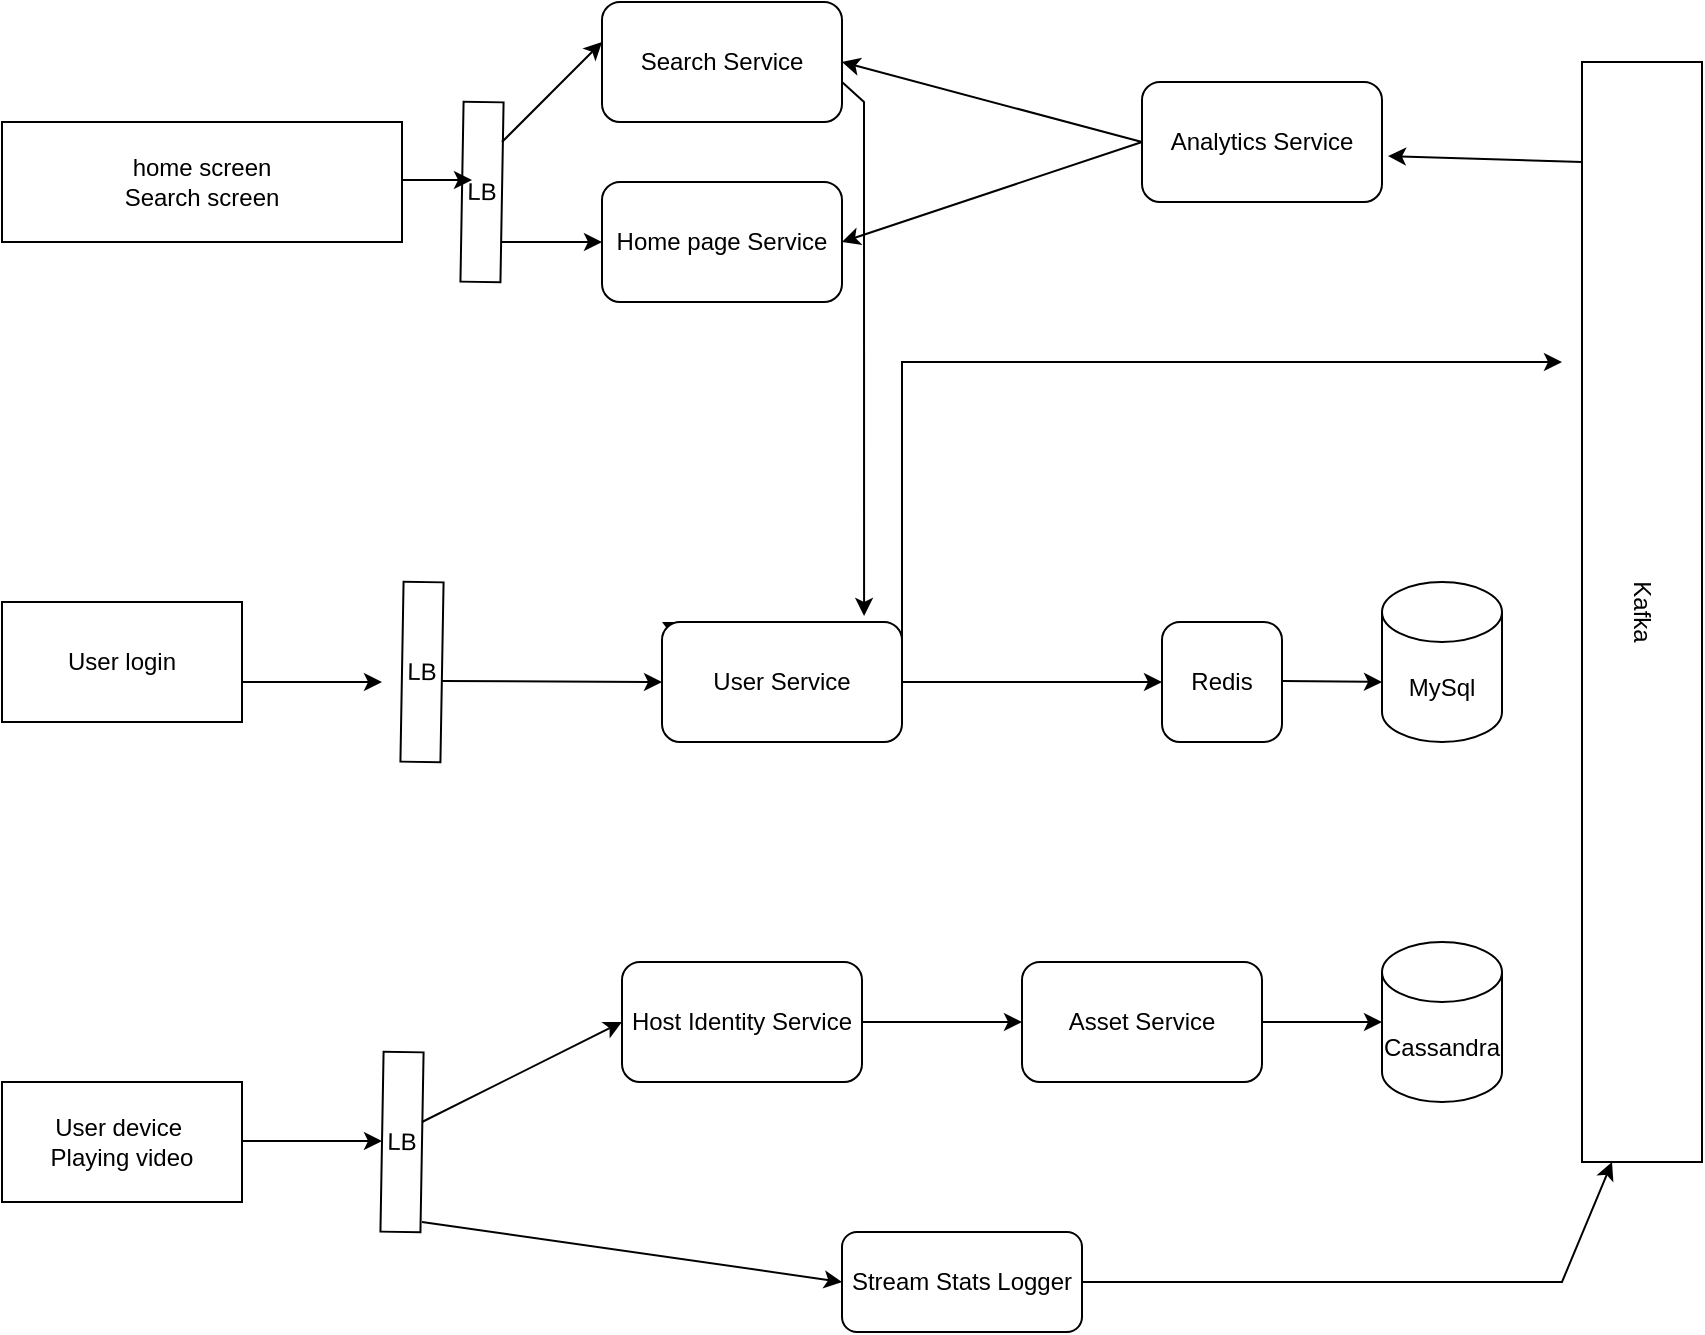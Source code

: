 <mxfile version="28.2.7">
  <diagram name="Page-1" id="ABiX7f4j8d2cATZOhZH7">
    <mxGraphModel dx="1426" dy="743" grid="1" gridSize="10" guides="1" tooltips="1" connect="1" arrows="1" fold="1" page="1" pageScale="1" pageWidth="850" pageHeight="1100" math="0" shadow="0">
      <root>
        <mxCell id="0" />
        <mxCell id="1" parent="0" />
        <mxCell id="foDWhS1sR1QHJlWw3vRa-1" value="home screen&lt;div&gt;Search screen&lt;/div&gt;" style="rounded=0;whiteSpace=wrap;html=1;" vertex="1" parent="1">
          <mxGeometry y="120" width="200" height="60" as="geometry" />
        </mxCell>
        <mxCell id="foDWhS1sR1QHJlWw3vRa-2" value="User login" style="rounded=0;whiteSpace=wrap;html=1;" vertex="1" parent="1">
          <mxGeometry y="360" width="120" height="60" as="geometry" />
        </mxCell>
        <mxCell id="foDWhS1sR1QHJlWw3vRa-3" value="User device&amp;nbsp;&lt;div&gt;Playing video&lt;/div&gt;" style="rounded=0;whiteSpace=wrap;html=1;" vertex="1" parent="1">
          <mxGeometry y="600" width="120" height="60" as="geometry" />
        </mxCell>
        <mxCell id="foDWhS1sR1QHJlWw3vRa-4" value="Search Service" style="rounded=1;whiteSpace=wrap;html=1;" vertex="1" parent="1">
          <mxGeometry x="300" y="60" width="120" height="60" as="geometry" />
        </mxCell>
        <mxCell id="foDWhS1sR1QHJlWw3vRa-5" value="Home page Service" style="rounded=1;whiteSpace=wrap;html=1;" vertex="1" parent="1">
          <mxGeometry x="300" y="150" width="120" height="60" as="geometry" />
        </mxCell>
        <mxCell id="foDWhS1sR1QHJlWw3vRa-7" value="MySql" style="shape=cylinder3;whiteSpace=wrap;html=1;boundedLbl=1;backgroundOutline=1;size=15;" vertex="1" parent="1">
          <mxGeometry x="690" y="350" width="60" height="80" as="geometry" />
        </mxCell>
        <mxCell id="foDWhS1sR1QHJlWw3vRa-8" value="LB" style="rounded=0;whiteSpace=wrap;html=1;rotation=1;direction=south;" vertex="1" parent="1">
          <mxGeometry x="200" y="350" width="20" height="90" as="geometry" />
        </mxCell>
        <mxCell id="foDWhS1sR1QHJlWw3vRa-10" value="LB" style="rounded=0;whiteSpace=wrap;html=1;rotation=1;direction=south;" vertex="1" parent="1">
          <mxGeometry x="230.004" y="109.998" width="20" height="90" as="geometry" />
        </mxCell>
        <mxCell id="foDWhS1sR1QHJlWw3vRa-11" value="LB" style="rounded=0;whiteSpace=wrap;html=1;rotation=1;direction=south;" vertex="1" parent="1">
          <mxGeometry x="190.004" y="584.998" width="20" height="90" as="geometry" />
        </mxCell>
        <mxCell id="foDWhS1sR1QHJlWw3vRa-12" value="" style="endArrow=classic;html=1;rounded=0;" edge="1" parent="1">
          <mxGeometry width="50" height="50" relative="1" as="geometry">
            <mxPoint x="120" y="400" as="sourcePoint" />
            <mxPoint x="190" y="400" as="targetPoint" />
          </mxGeometry>
        </mxCell>
        <mxCell id="foDWhS1sR1QHJlWw3vRa-13" value="" style="endArrow=classic;html=1;rounded=0;" edge="1" parent="1">
          <mxGeometry width="50" height="50" relative="1" as="geometry">
            <mxPoint x="200" y="149" as="sourcePoint" />
            <mxPoint x="235" y="149" as="targetPoint" />
          </mxGeometry>
        </mxCell>
        <mxCell id="foDWhS1sR1QHJlWw3vRa-14" value="" style="endArrow=classic;html=1;rounded=0;" edge="1" parent="1" source="foDWhS1sR1QHJlWw3vRa-6">
          <mxGeometry width="50" height="50" relative="1" as="geometry">
            <mxPoint x="370" y="390" as="sourcePoint" />
            <mxPoint x="440" y="390" as="targetPoint" />
          </mxGeometry>
        </mxCell>
        <mxCell id="foDWhS1sR1QHJlWw3vRa-15" value="" style="endArrow=classic;html=1;rounded=0;" edge="1" parent="1" target="foDWhS1sR1QHJlWw3vRa-6">
          <mxGeometry width="50" height="50" relative="1" as="geometry">
            <mxPoint x="370" y="390" as="sourcePoint" />
            <mxPoint x="440" y="390" as="targetPoint" />
          </mxGeometry>
        </mxCell>
        <mxCell id="foDWhS1sR1QHJlWw3vRa-6" value="User Service" style="rounded=1;whiteSpace=wrap;html=1;" vertex="1" parent="1">
          <mxGeometry x="330" y="370" width="120" height="60" as="geometry" />
        </mxCell>
        <mxCell id="foDWhS1sR1QHJlWw3vRa-16" value="" style="endArrow=classic;html=1;rounded=0;" edge="1" parent="1">
          <mxGeometry width="50" height="50" relative="1" as="geometry">
            <mxPoint x="120" y="629.5" as="sourcePoint" />
            <mxPoint x="190" y="629.5" as="targetPoint" />
          </mxGeometry>
        </mxCell>
        <mxCell id="foDWhS1sR1QHJlWw3vRa-17" value="Redis" style="rounded=1;whiteSpace=wrap;html=1;" vertex="1" parent="1">
          <mxGeometry x="580" y="370" width="60" height="60" as="geometry" />
        </mxCell>
        <mxCell id="foDWhS1sR1QHJlWw3vRa-18" value="" style="endArrow=classic;html=1;rounded=0;exitX=1;exitY=0.5;exitDx=0;exitDy=0;" edge="1" parent="1" source="foDWhS1sR1QHJlWw3vRa-6">
          <mxGeometry width="50" height="50" relative="1" as="geometry">
            <mxPoint x="510" y="400" as="sourcePoint" />
            <mxPoint x="580" y="400" as="targetPoint" />
          </mxGeometry>
        </mxCell>
        <mxCell id="foDWhS1sR1QHJlWw3vRa-19" value="" style="endArrow=classic;html=1;rounded=0;" edge="1" parent="1">
          <mxGeometry width="50" height="50" relative="1" as="geometry">
            <mxPoint x="640" y="399.5" as="sourcePoint" />
            <mxPoint x="690" y="400" as="targetPoint" />
          </mxGeometry>
        </mxCell>
        <mxCell id="foDWhS1sR1QHJlWw3vRa-20" value="" style="endArrow=classic;html=1;rounded=0;exitX=1;exitY=0.5;exitDx=0;exitDy=0;" edge="1" parent="1">
          <mxGeometry width="50" height="50" relative="1" as="geometry">
            <mxPoint x="220" y="399.5" as="sourcePoint" />
            <mxPoint x="330" y="400" as="targetPoint" />
          </mxGeometry>
        </mxCell>
        <mxCell id="foDWhS1sR1QHJlWw3vRa-21" value="Kafka" style="rounded=0;whiteSpace=wrap;html=1;rotation=90;" vertex="1" parent="1">
          <mxGeometry x="545" y="335" width="550" height="60" as="geometry" />
        </mxCell>
        <mxCell id="foDWhS1sR1QHJlWw3vRa-22" value="" style="endArrow=classic;html=1;rounded=0;entryX=0.842;entryY=-0.05;entryDx=0;entryDy=0;entryPerimeter=0;" edge="1" parent="1" target="foDWhS1sR1QHJlWw3vRa-6">
          <mxGeometry width="50" height="50" relative="1" as="geometry">
            <mxPoint x="420" y="100" as="sourcePoint" />
            <mxPoint x="520" y="100" as="targetPoint" />
            <Array as="points">
              <mxPoint x="431" y="110" />
            </Array>
          </mxGeometry>
        </mxCell>
        <mxCell id="foDWhS1sR1QHJlWw3vRa-23" value="" style="endArrow=classic;html=1;rounded=0;" edge="1" parent="1">
          <mxGeometry width="50" height="50" relative="1" as="geometry">
            <mxPoint x="450" y="385" as="sourcePoint" />
            <mxPoint x="780" y="240" as="targetPoint" />
            <Array as="points">
              <mxPoint x="450" y="240" />
            </Array>
          </mxGeometry>
        </mxCell>
        <mxCell id="foDWhS1sR1QHJlWw3vRa-24" value="Analytics Service" style="rounded=1;whiteSpace=wrap;html=1;" vertex="1" parent="1">
          <mxGeometry x="570" y="100" width="120" height="60" as="geometry" />
        </mxCell>
        <mxCell id="foDWhS1sR1QHJlWw3vRa-25" value="" style="endArrow=classic;html=1;rounded=0;entryX=1.025;entryY=0.617;entryDx=0;entryDy=0;entryPerimeter=0;" edge="1" parent="1" target="foDWhS1sR1QHJlWw3vRa-24">
          <mxGeometry width="50" height="50" relative="1" as="geometry">
            <mxPoint x="790" y="140" as="sourcePoint" />
            <mxPoint x="840" y="90" as="targetPoint" />
          </mxGeometry>
        </mxCell>
        <mxCell id="foDWhS1sR1QHJlWw3vRa-26" value="" style="endArrow=classic;html=1;rounded=0;" edge="1" parent="1">
          <mxGeometry width="50" height="50" relative="1" as="geometry">
            <mxPoint x="250" y="130" as="sourcePoint" />
            <mxPoint x="300" y="80" as="targetPoint" />
          </mxGeometry>
        </mxCell>
        <mxCell id="foDWhS1sR1QHJlWw3vRa-28" value="" style="endArrow=classic;html=1;rounded=0;entryX=0;entryY=0.5;entryDx=0;entryDy=0;" edge="1" parent="1" target="foDWhS1sR1QHJlWw3vRa-5">
          <mxGeometry width="50" height="50" relative="1" as="geometry">
            <mxPoint x="250" y="180" as="sourcePoint" />
            <mxPoint x="300" y="130" as="targetPoint" />
          </mxGeometry>
        </mxCell>
        <mxCell id="foDWhS1sR1QHJlWw3vRa-29" value="" style="endArrow=classic;html=1;rounded=0;entryX=1;entryY=0.5;entryDx=0;entryDy=0;" edge="1" parent="1" target="foDWhS1sR1QHJlWw3vRa-4">
          <mxGeometry width="50" height="50" relative="1" as="geometry">
            <mxPoint x="570" y="130" as="sourcePoint" />
            <mxPoint x="620" y="80" as="targetPoint" />
          </mxGeometry>
        </mxCell>
        <mxCell id="foDWhS1sR1QHJlWw3vRa-30" value="" style="endArrow=classic;html=1;rounded=0;entryX=1;entryY=0.5;entryDx=0;entryDy=0;" edge="1" parent="1">
          <mxGeometry width="50" height="50" relative="1" as="geometry">
            <mxPoint x="570" y="130" as="sourcePoint" />
            <mxPoint x="420" y="180" as="targetPoint" />
          </mxGeometry>
        </mxCell>
        <mxCell id="foDWhS1sR1QHJlWw3vRa-38" value="" style="edgeStyle=orthogonalEdgeStyle;rounded=0;orthogonalLoop=1;jettySize=auto;html=1;" edge="1" parent="1" source="foDWhS1sR1QHJlWw3vRa-31" target="foDWhS1sR1QHJlWw3vRa-32">
          <mxGeometry relative="1" as="geometry" />
        </mxCell>
        <mxCell id="foDWhS1sR1QHJlWw3vRa-31" value="Host Identity Service" style="rounded=1;whiteSpace=wrap;html=1;" vertex="1" parent="1">
          <mxGeometry x="310" y="540" width="120" height="60" as="geometry" />
        </mxCell>
        <mxCell id="foDWhS1sR1QHJlWw3vRa-40" value="" style="edgeStyle=orthogonalEdgeStyle;rounded=0;orthogonalLoop=1;jettySize=auto;html=1;" edge="1" parent="1" source="foDWhS1sR1QHJlWw3vRa-32" target="foDWhS1sR1QHJlWw3vRa-39">
          <mxGeometry relative="1" as="geometry" />
        </mxCell>
        <mxCell id="foDWhS1sR1QHJlWw3vRa-32" value="Asset Service" style="rounded=1;whiteSpace=wrap;html=1;" vertex="1" parent="1">
          <mxGeometry x="510" y="540" width="120" height="60" as="geometry" />
        </mxCell>
        <mxCell id="foDWhS1sR1QHJlWw3vRa-33" value="Stream Stats Logger" style="rounded=1;whiteSpace=wrap;html=1;" vertex="1" parent="1">
          <mxGeometry x="420" y="675" width="120" height="50" as="geometry" />
        </mxCell>
        <mxCell id="foDWhS1sR1QHJlWw3vRa-34" value="" style="endArrow=classic;html=1;rounded=0;entryX=0;entryY=0.5;entryDx=0;entryDy=0;" edge="1" parent="1" target="foDWhS1sR1QHJlWw3vRa-33">
          <mxGeometry width="50" height="50" relative="1" as="geometry">
            <mxPoint x="210" y="670" as="sourcePoint" />
            <mxPoint x="260" y="620" as="targetPoint" />
          </mxGeometry>
        </mxCell>
        <mxCell id="foDWhS1sR1QHJlWw3vRa-35" value="" style="endArrow=classic;html=1;rounded=0;exitX=1;exitY=0.5;exitDx=0;exitDy=0;entryX=1;entryY=0.75;entryDx=0;entryDy=0;" edge="1" parent="1" source="foDWhS1sR1QHJlWw3vRa-33" target="foDWhS1sR1QHJlWw3vRa-21">
          <mxGeometry width="50" height="50" relative="1" as="geometry">
            <mxPoint x="680" y="650" as="sourcePoint" />
            <mxPoint x="780" y="590" as="targetPoint" />
            <Array as="points">
              <mxPoint x="780" y="700" />
            </Array>
          </mxGeometry>
        </mxCell>
        <mxCell id="foDWhS1sR1QHJlWw3vRa-36" value="" style="endArrow=classic;html=1;rounded=0;entryX=0;entryY=0.5;entryDx=0;entryDy=0;" edge="1" parent="1" target="foDWhS1sR1QHJlWw3vRa-31">
          <mxGeometry width="50" height="50" relative="1" as="geometry">
            <mxPoint x="210" y="620" as="sourcePoint" />
            <mxPoint x="260" y="570" as="targetPoint" />
          </mxGeometry>
        </mxCell>
        <mxCell id="foDWhS1sR1QHJlWw3vRa-39" value="Cassandra" style="shape=cylinder3;whiteSpace=wrap;html=1;boundedLbl=1;backgroundOutline=1;size=15;" vertex="1" parent="1">
          <mxGeometry x="690" y="530" width="60" height="80" as="geometry" />
        </mxCell>
      </root>
    </mxGraphModel>
  </diagram>
</mxfile>
